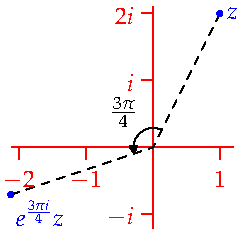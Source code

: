settings.tex="pdflatex";

texpreamble("\usepackage{amsmath}
\usepackage{amsthm,amssymb}
\usepackage{mathpazo}
\usepackage[svgnames]{xcolor}
");
import graph;

size(120);


transform T;
T=rotate(135,(0,0));

pair P=(1,2);

draw(P--(0,0)--T*P,dashed);
dot("$z$",P,blue);
dot("$e^{\frac{3\pi i}{4}}z$",T*P,SE,blue);
draw("$\frac{3\pi}4$",arc((0,0),0.13*P,T*P),ArcArrow);

xaxis(-2.1,1.2,red,RightTicks(new real[]{-2,-1,1}));
yaxis(-1.2,2.1,red);
ytick(Label("$i$",align=W),1,W,red);
ytick(Label("$2i$",align=W),2,W,red);
ytick(Label("$-i$",align=W),-1,W,red);

